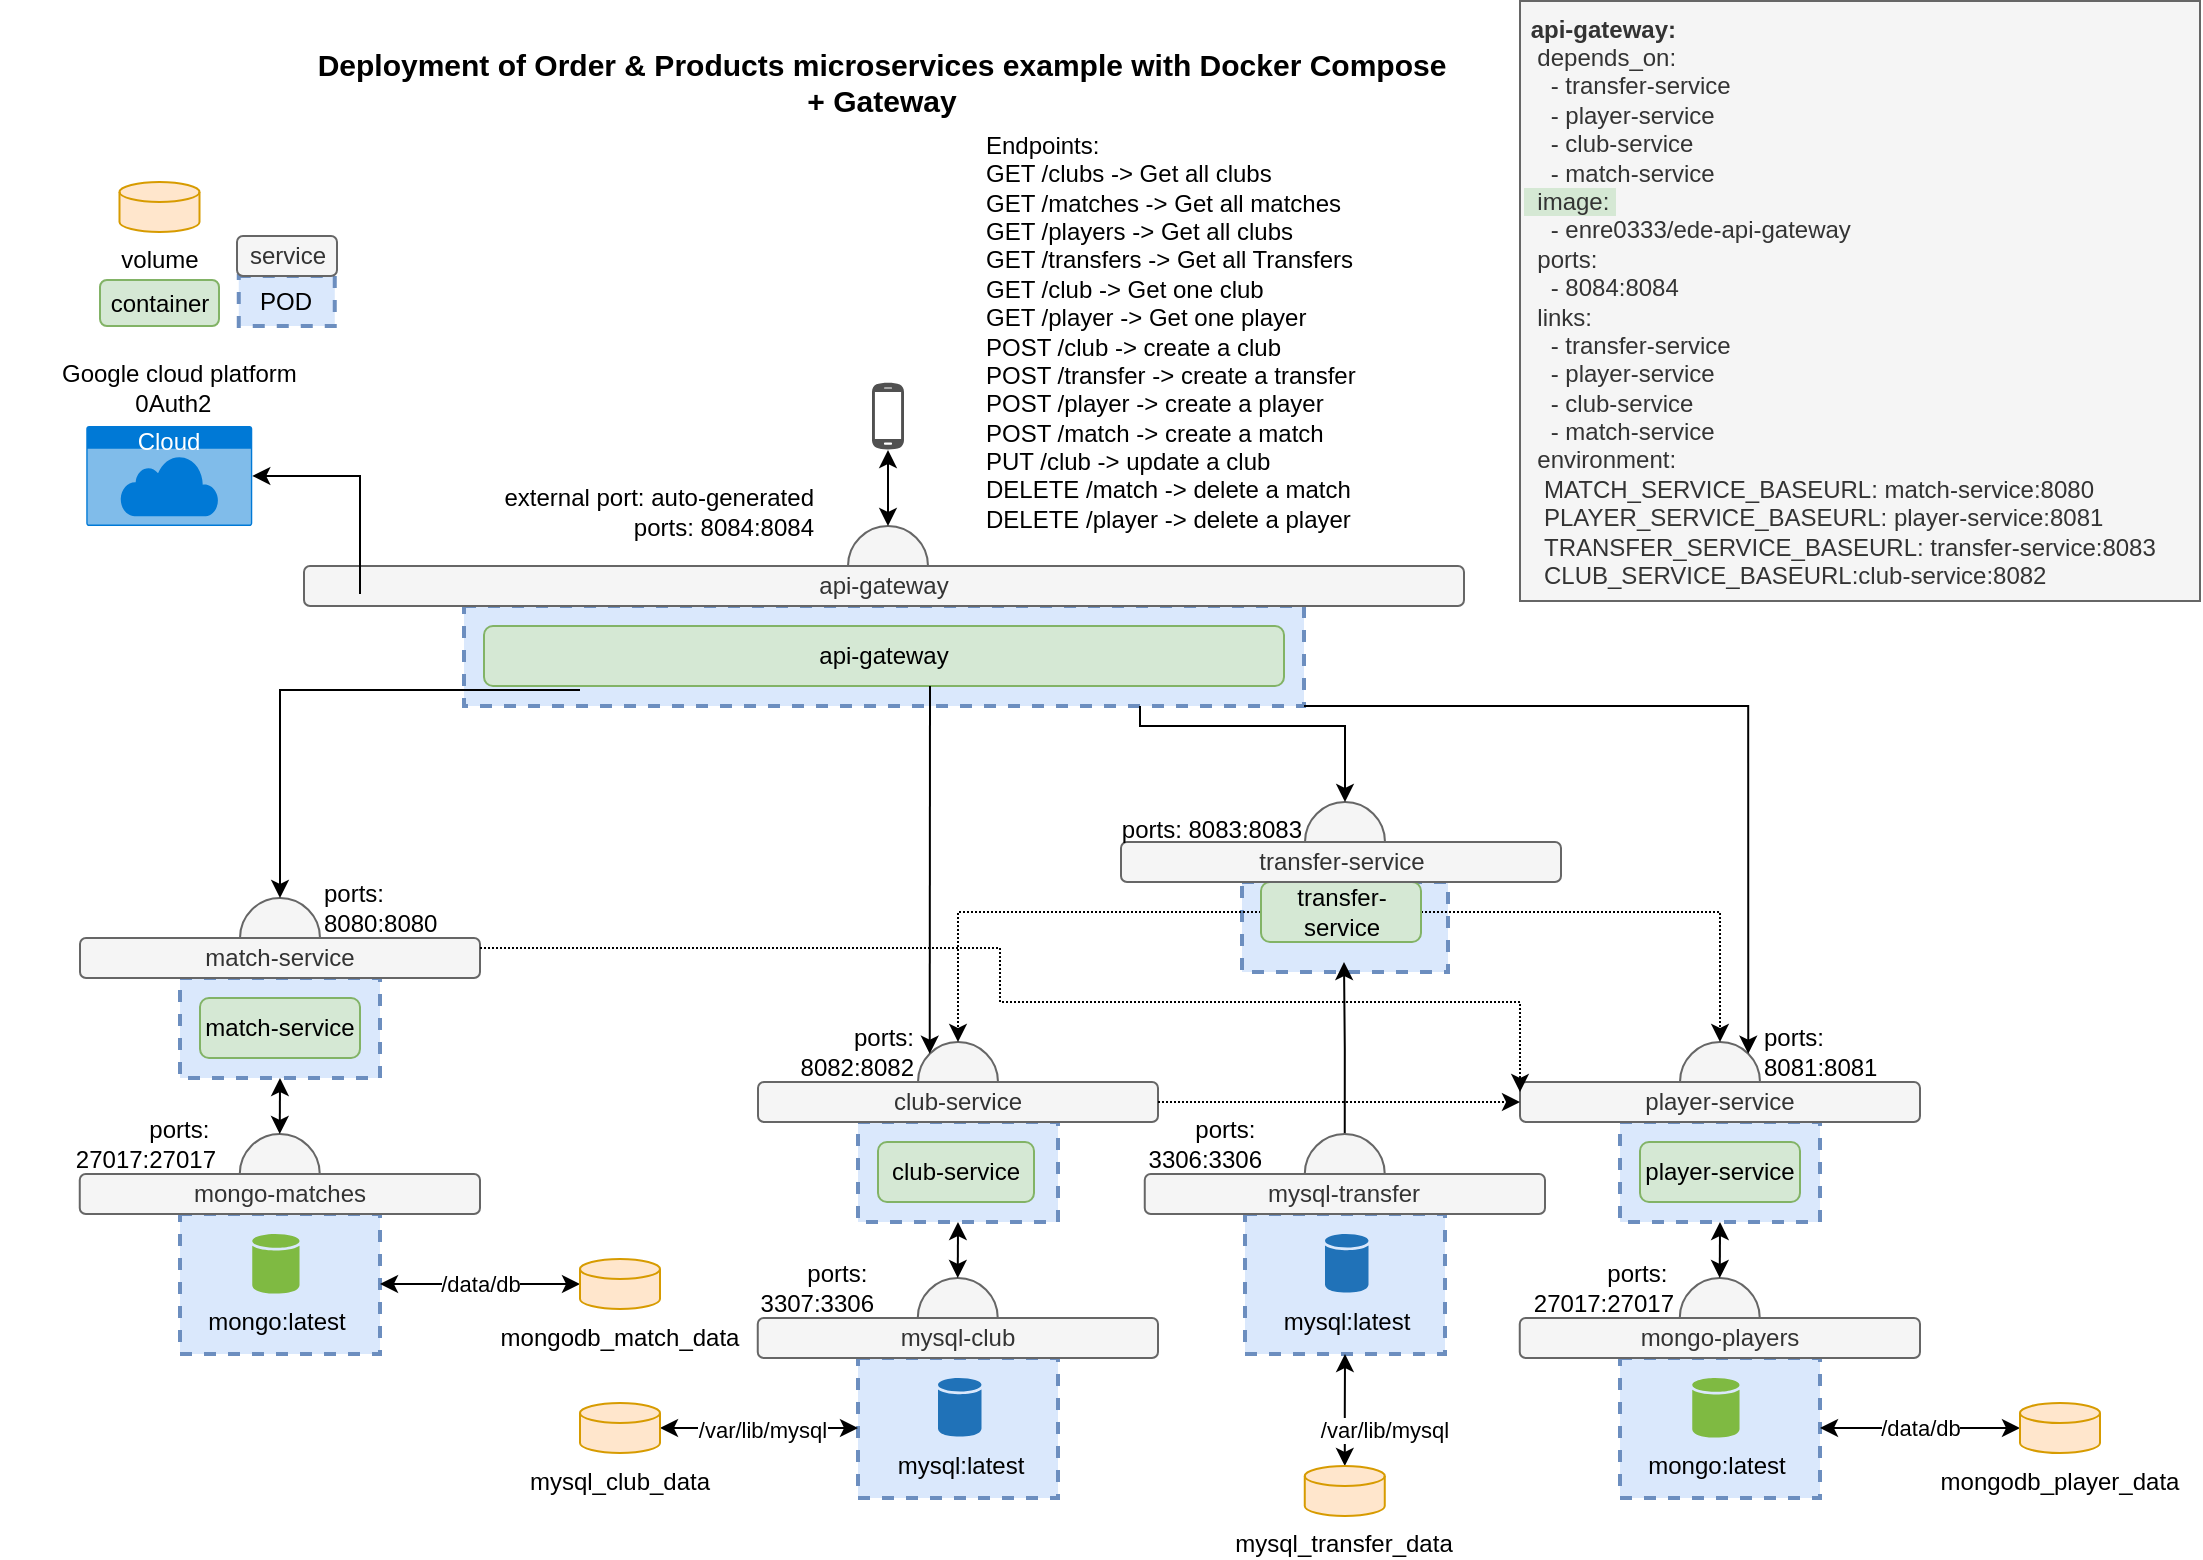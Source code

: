 <mxfile version="22.1.17" type="device">
  <diagram name="Pagina-1" id="ktUSksA7A65I0feHBJkn">
    <mxGraphModel dx="2219" dy="579" grid="1" gridSize="10" guides="1" tooltips="1" connect="1" arrows="1" fold="1" page="1" pageScale="1" pageWidth="1169" pageHeight="827" math="0" shadow="0">
      <root>
        <mxCell id="0" />
        <mxCell id="1" parent="0" />
        <mxCell id="1_Ex-PggShJAfTCzqo_c-1" value="" style="ellipse;whiteSpace=wrap;html=1;aspect=fixed;strokeWidth=1;fillColor=#f5f5f5;strokeColor=#666666;fontColor=#333333;" parent="1" vertex="1">
          <mxGeometry x="830" y="530" width="40" height="40" as="geometry" />
        </mxCell>
        <mxCell id="1_Ex-PggShJAfTCzqo_c-2" value="" style="ellipse;whiteSpace=wrap;html=1;aspect=fixed;strokeWidth=1;fillColor=#f5f5f5;strokeColor=#666666;fontColor=#333333;" parent="1" vertex="1">
          <mxGeometry x="449" y="530" width="40" height="40" as="geometry" />
        </mxCell>
        <mxCell id="1_Ex-PggShJAfTCzqo_c-3" value="" style="rounded=0;whiteSpace=wrap;html=1;strokeColor=#6c8ebf;dashed=1;strokeWidth=2;fillColor=#dae8fc;" parent="1" vertex="1">
          <mxGeometry x="611" y="450" width="103" height="45" as="geometry" />
        </mxCell>
        <mxCell id="1_Ex-PggShJAfTCzqo_c-4" value="" style="rounded=0;whiteSpace=wrap;html=1;strokeColor=#6c8ebf;dashed=1;strokeWidth=2;fillColor=#dae8fc;" parent="1" vertex="1">
          <mxGeometry x="800" y="570" width="100" height="50" as="geometry" />
        </mxCell>
        <mxCell id="1_Ex-PggShJAfTCzqo_c-5" value="" style="rounded=0;whiteSpace=wrap;html=1;strokeColor=#6c8ebf;dashed=1;strokeWidth=2;fillColor=#dae8fc;" parent="1" vertex="1">
          <mxGeometry x="800" y="688" width="100" height="70" as="geometry" />
        </mxCell>
        <mxCell id="1_Ex-PggShJAfTCzqo_c-6" value="" style="rounded=0;whiteSpace=wrap;html=1;strokeColor=#6c8ebf;dashed=1;strokeWidth=2;fillColor=#dae8fc;" parent="1" vertex="1">
          <mxGeometry x="419" y="688" width="100" height="70" as="geometry" />
        </mxCell>
        <mxCell id="1_Ex-PggShJAfTCzqo_c-7" value="" style="rounded=0;whiteSpace=wrap;html=1;strokeColor=#6c8ebf;dashed=1;fillColor=#dae8fc;strokeWidth=2;" parent="1" vertex="1">
          <mxGeometry x="419" y="570" width="100" height="50" as="geometry" />
        </mxCell>
        <mxCell id="1_Ex-PggShJAfTCzqo_c-8" value="club-service" style="rounded=1;whiteSpace=wrap;html=1;fillColor=#d5e8d4;strokeColor=#82b366;" parent="1" vertex="1">
          <mxGeometry x="429" y="580" width="78" height="30" as="geometry" />
        </mxCell>
        <mxCell id="1_Ex-PggShJAfTCzqo_c-9" value="player-service" style="rounded=1;whiteSpace=wrap;html=1;fillColor=#d5e8d4;strokeColor=#82b366;" parent="1" vertex="1">
          <mxGeometry x="810" y="580" width="80" height="30" as="geometry" />
        </mxCell>
        <mxCell id="1_Ex-PggShJAfTCzqo_c-10" value="club-service" style="rounded=1;whiteSpace=wrap;html=1;fillColor=#f5f5f5;strokeColor=#666666;fontColor=#333333;" parent="1" vertex="1">
          <mxGeometry x="369" y="550" width="200" height="20" as="geometry" />
        </mxCell>
        <mxCell id="1_Ex-PggShJAfTCzqo_c-11" value="player-service" style="rounded=1;whiteSpace=wrap;html=1;fillColor=#f5f5f5;strokeColor=#666666;fontColor=#333333;" parent="1" vertex="1">
          <mxGeometry x="750" y="550" width="200" height="20" as="geometry" />
        </mxCell>
        <mxCell id="1_Ex-PggShJAfTCzqo_c-12" value="mongo:latest" style="shadow=0;dashed=0;html=1;strokeColor=none;labelPosition=center;verticalLabelPosition=bottom;verticalAlign=top;outlineConnect=0;align=center;shape=mxgraph.office.databases.database;fillColor=#7FBA42;" parent="1" vertex="1">
          <mxGeometry x="836.13" y="698" width="23.63" height="30" as="geometry" />
        </mxCell>
        <mxCell id="1_Ex-PggShJAfTCzqo_c-13" value="mysql:latest" style="shadow=0;dashed=0;html=1;strokeColor=none;labelPosition=center;verticalLabelPosition=bottom;verticalAlign=top;outlineConnect=0;align=center;shape=mxgraph.office.databases.database;fillColor=#2072B8;" parent="1" vertex="1">
          <mxGeometry x="459" y="698" width="21.75" height="29.5" as="geometry" />
        </mxCell>
        <mxCell id="1_Ex-PggShJAfTCzqo_c-14" style="edgeStyle=orthogonalEdgeStyle;rounded=0;orthogonalLoop=1;jettySize=auto;html=1;exitX=1;exitY=0.5;exitDx=0;exitDy=0;entryX=0.5;entryY=0;entryDx=0;entryDy=0;dashed=1;dashPattern=1 1;" parent="1" source="1_Ex-PggShJAfTCzqo_c-16" target="1_Ex-PggShJAfTCzqo_c-1" edge="1">
          <mxGeometry relative="1" as="geometry" />
        </mxCell>
        <mxCell id="1_Ex-PggShJAfTCzqo_c-15" style="edgeStyle=orthogonalEdgeStyle;rounded=0;orthogonalLoop=1;jettySize=auto;html=1;exitX=0;exitY=0.5;exitDx=0;exitDy=0;entryX=0.5;entryY=0;entryDx=0;entryDy=0;dashed=1;dashPattern=1 1;" parent="1" source="1_Ex-PggShJAfTCzqo_c-16" target="1_Ex-PggShJAfTCzqo_c-2" edge="1">
          <mxGeometry relative="1" as="geometry" />
        </mxCell>
        <mxCell id="1_Ex-PggShJAfTCzqo_c-16" value="transfer-service" style="rounded=1;whiteSpace=wrap;html=1;fillColor=#d5e8d4;strokeColor=#82b366;" parent="1" vertex="1">
          <mxGeometry x="620.5" y="450" width="80" height="30" as="geometry" />
        </mxCell>
        <mxCell id="1_Ex-PggShJAfTCzqo_c-17" value="" style="ellipse;whiteSpace=wrap;html=1;aspect=fixed;strokeWidth=1;fillColor=#f5f5f5;strokeColor=#666666;fontColor=#333333;" parent="1" vertex="1">
          <mxGeometry x="642.5" y="410" width="40" height="40" as="geometry" />
        </mxCell>
        <mxCell id="1_Ex-PggShJAfTCzqo_c-18" value="transfer-service" style="rounded=1;whiteSpace=wrap;html=1;fillColor=#f5f5f5;strokeColor=#666666;fontColor=#333333;" parent="1" vertex="1">
          <mxGeometry x="550.5" y="430" width="220" height="20" as="geometry" />
        </mxCell>
        <mxCell id="1_Ex-PggShJAfTCzqo_c-19" value="" style="pointerEvents=1;shadow=0;dashed=0;html=1;strokeColor=none;fillColor=#505050;labelPosition=center;verticalLabelPosition=bottom;verticalAlign=top;outlineConnect=0;align=center;shape=mxgraph.office.devices.cell_phone_android_standalone;" parent="1" vertex="1">
          <mxGeometry x="426" y="200" width="16" height="34" as="geometry" />
        </mxCell>
        <mxCell id="1_Ex-PggShJAfTCzqo_c-20" value="&lt;div&gt;ports:&lt;/div&gt;&lt;div&gt;8082:&lt;span style=&quot;background-color: initial;&quot;&gt;8082&lt;/span&gt;&lt;/div&gt;" style="text;html=1;strokeColor=none;fillColor=none;align=right;verticalAlign=middle;whiteSpace=wrap;rounded=0;" parent="1" vertex="1">
          <mxGeometry x="340" y="520" width="109" height="30" as="geometry" />
        </mxCell>
        <mxCell id="1_Ex-PggShJAfTCzqo_c-21" value="&lt;div&gt;ports:&lt;/div&gt;&lt;div&gt;8081:&lt;span style=&quot;background-color: initial;&quot;&gt;8081&lt;/span&gt;&lt;/div&gt;" style="text;html=1;strokeColor=none;fillColor=none;align=left;verticalAlign=middle;whiteSpace=wrap;rounded=0;" parent="1" vertex="1">
          <mxGeometry x="870" y="520" width="109" height="30" as="geometry" />
        </mxCell>
        <mxCell id="1_Ex-PggShJAfTCzqo_c-22" value="POD" style="rounded=0;whiteSpace=wrap;html=1;strokeColor=#6c8ebf;dashed=1;fillColor=#dae8fc;strokeWidth=2;" parent="1" vertex="1">
          <mxGeometry x="109.38" y="147" width="48" height="25" as="geometry" />
        </mxCell>
        <mxCell id="1_Ex-PggShJAfTCzqo_c-23" value="service" style="rounded=1;whiteSpace=wrap;html=1;fillColor=#f5f5f5;strokeColor=#666666;fontColor=#333333;" parent="1" vertex="1">
          <mxGeometry x="108.5" y="127" width="50" height="20" as="geometry" />
        </mxCell>
        <mxCell id="1_Ex-PggShJAfTCzqo_c-24" value="" style="ellipse;whiteSpace=wrap;html=1;aspect=fixed;strokeWidth=1;fillColor=#f5f5f5;strokeColor=#666666;fontColor=#333333;" parent="1" vertex="1">
          <mxGeometry x="448.88" y="648" width="40" height="40" as="geometry" />
        </mxCell>
        <mxCell id="1_Ex-PggShJAfTCzqo_c-25" value="mysql-club" style="rounded=1;whiteSpace=wrap;html=1;fillColor=#f5f5f5;strokeColor=#666666;fontColor=#333333;" parent="1" vertex="1">
          <mxGeometry x="368.88" y="668" width="200.12" height="20" as="geometry" />
        </mxCell>
        <mxCell id="1_Ex-PggShJAfTCzqo_c-26" value="&lt;div&gt;&lt;span&gt;ports:&amp;nbsp;&lt;/span&gt;&lt;br&gt;&lt;/div&gt;3307:3306" style="text;html=1;strokeColor=none;fillColor=none;align=right;verticalAlign=middle;whiteSpace=wrap;rounded=0;" parent="1" vertex="1">
          <mxGeometry x="320" y="638" width="109" height="30" as="geometry" />
        </mxCell>
        <mxCell id="1_Ex-PggShJAfTCzqo_c-27" value="" style="endArrow=classic;startArrow=classic;html=1;exitX=0.5;exitY=1;exitDx=0;exitDy=0;entryX=0.5;entryY=0;entryDx=0;entryDy=0;" parent="1" source="1_Ex-PggShJAfTCzqo_c-7" target="1_Ex-PggShJAfTCzqo_c-24" edge="1">
          <mxGeometry width="50" height="50" relative="1" as="geometry">
            <mxPoint x="739" y="620" as="sourcePoint" />
            <mxPoint x="759" y="650" as="targetPoint" />
          </mxGeometry>
        </mxCell>
        <mxCell id="1_Ex-PggShJAfTCzqo_c-28" value="" style="ellipse;whiteSpace=wrap;html=1;aspect=fixed;strokeWidth=1;fillColor=#f5f5f5;strokeColor=#666666;fontColor=#333333;" parent="1" vertex="1">
          <mxGeometry x="829.88" y="648" width="40" height="40" as="geometry" />
        </mxCell>
        <mxCell id="1_Ex-PggShJAfTCzqo_c-29" value="mongo-players" style="rounded=1;whiteSpace=wrap;html=1;fillColor=#f5f5f5;strokeColor=#666666;fontColor=#333333;" parent="1" vertex="1">
          <mxGeometry x="749.88" y="668" width="200.12" height="20" as="geometry" />
        </mxCell>
        <mxCell id="1_Ex-PggShJAfTCzqo_c-30" value="&lt;div&gt;&lt;span&gt;ports:&amp;nbsp;&lt;/span&gt;&lt;br&gt;&lt;/div&gt;27017:27017" style="text;html=1;strokeColor=none;fillColor=none;align=right;verticalAlign=middle;whiteSpace=wrap;rounded=0;" parent="1" vertex="1">
          <mxGeometry x="720" y="638" width="109" height="30" as="geometry" />
        </mxCell>
        <mxCell id="1_Ex-PggShJAfTCzqo_c-31" value="" style="endArrow=classic;startArrow=classic;html=1;exitX=0.5;exitY=1;exitDx=0;exitDy=0;entryX=0.5;entryY=0;entryDx=0;entryDy=0;" parent="1" source="1_Ex-PggShJAfTCzqo_c-4" target="1_Ex-PggShJAfTCzqo_c-28" edge="1">
          <mxGeometry width="50" height="50" relative="1" as="geometry">
            <mxPoint x="570" y="630" as="sourcePoint" />
            <mxPoint x="569.88" y="658" as="targetPoint" />
          </mxGeometry>
        </mxCell>
        <mxCell id="1_Ex-PggShJAfTCzqo_c-33" value="&lt;div&gt;&lt;b&gt;&lt;font style=&quot;font-size: 15px&quot;&gt;Deployment of Order &amp;amp; Products microservices example with Docker Compose&lt;br&gt;+ Gateway&lt;/font&gt;&lt;/b&gt;&lt;/div&gt;" style="text;html=1;strokeColor=none;fillColor=none;align=center;verticalAlign=middle;whiteSpace=wrap;rounded=0;" parent="1" vertex="1">
          <mxGeometry x="82" y="40" width="698" height="20" as="geometry" />
        </mxCell>
        <mxCell id="1_Ex-PggShJAfTCzqo_c-34" style="edgeStyle=orthogonalEdgeStyle;rounded=0;orthogonalLoop=1;jettySize=auto;html=1;entryX=0;entryY=0.5;entryDx=0;entryDy=0;startArrow=classic;startFill=1;" parent="1" source="1_Ex-PggShJAfTCzqo_c-36" target="1_Ex-PggShJAfTCzqo_c-6" edge="1">
          <mxGeometry relative="1" as="geometry" />
        </mxCell>
        <mxCell id="1_Ex-PggShJAfTCzqo_c-35" value="/var/lib/mysql" style="edgeLabel;html=1;align=center;verticalAlign=middle;resizable=0;points=[];" parent="1_Ex-PggShJAfTCzqo_c-34" vertex="1" connectable="0">
          <mxGeometry x="-0.34" y="-1" relative="1" as="geometry">
            <mxPoint x="18" as="offset" />
          </mxGeometry>
        </mxCell>
        <mxCell id="1_Ex-PggShJAfTCzqo_c-36" value="mysql_club_data" style="shape=cylinder3;whiteSpace=wrap;html=1;boundedLbl=1;backgroundOutline=1;size=5;verticalAlign=top;labelPosition=center;verticalLabelPosition=bottom;align=center;fillColor=#ffe6cc;strokeColor=#d79b00;" parent="1" vertex="1">
          <mxGeometry x="280" y="710.5" width="40" height="25" as="geometry" />
        </mxCell>
        <mxCell id="1_Ex-PggShJAfTCzqo_c-37" value="/data/db" style="edgeStyle=orthogonalEdgeStyle;rounded=0;orthogonalLoop=1;jettySize=auto;html=1;entryX=1;entryY=0.5;entryDx=0;entryDy=0;startArrow=classic;startFill=1;" parent="1" source="1_Ex-PggShJAfTCzqo_c-38" target="1_Ex-PggShJAfTCzqo_c-5" edge="1">
          <mxGeometry relative="1" as="geometry" />
        </mxCell>
        <mxCell id="1_Ex-PggShJAfTCzqo_c-38" value="mongodb_player_data" style="shape=cylinder3;whiteSpace=wrap;html=1;boundedLbl=1;backgroundOutline=1;size=5;verticalAlign=top;labelPosition=center;verticalLabelPosition=bottom;align=center;fillColor=#ffe6cc;strokeColor=#d79b00;" parent="1" vertex="1">
          <mxGeometry x="1000" y="710.5" width="40" height="25" as="geometry" />
        </mxCell>
        <mxCell id="1_Ex-PggShJAfTCzqo_c-39" value="container" style="rounded=1;whiteSpace=wrap;html=1;fillColor=#d5e8d4;strokeColor=#82b366;" parent="1" vertex="1">
          <mxGeometry x="40" y="149" width="59.5" height="23" as="geometry" />
        </mxCell>
        <mxCell id="1_Ex-PggShJAfTCzqo_c-40" value="volume" style="shape=cylinder3;whiteSpace=wrap;html=1;boundedLbl=1;backgroundOutline=1;size=5;verticalAlign=top;labelPosition=center;verticalLabelPosition=bottom;align=center;fillColor=#ffe6cc;strokeColor=#d79b00;" parent="1" vertex="1">
          <mxGeometry x="49.75" y="100" width="40" height="25" as="geometry" />
        </mxCell>
        <mxCell id="1_Ex-PggShJAfTCzqo_c-41" value="&lt;div&gt;&lt;b&gt;&amp;nbsp;api-gateway:&lt;/b&gt;&lt;/div&gt;&lt;div&gt;&amp;nbsp; depends_on:&lt;/div&gt;&lt;div&gt;&amp;nbsp; &amp;nbsp; - transfer-service&lt;/div&gt;&lt;div&gt;&amp;nbsp; &amp;nbsp; - player-service&lt;/div&gt;&lt;div&gt;&amp;nbsp; &amp;nbsp; - club-service&lt;/div&gt;&lt;div&gt;&amp;nbsp; &amp;nbsp; - match-service&lt;/div&gt;&lt;div&gt;&lt;span style=&quot;background-color: rgb(213, 232, 212);&quot;&gt;&amp;nbsp; image:&amp;nbsp;&lt;/span&gt;&lt;/div&gt;&amp;nbsp; &amp;nbsp; - enre0333/ede-api-gateway&lt;div&gt;&amp;nbsp; ports:&lt;/div&gt;&lt;div&gt;&amp;nbsp; &amp;nbsp; - 8084:8084&lt;/div&gt;&lt;div&gt;&amp;nbsp; links:&lt;/div&gt;&lt;div&gt;&amp;nbsp; &amp;nbsp; - transfer-service&lt;/div&gt;&lt;div&gt;&amp;nbsp; &amp;nbsp; - player-service&lt;/div&gt;&lt;div&gt;&amp;nbsp; &amp;nbsp; - club-service&lt;/div&gt;&lt;div&gt;&amp;nbsp; &amp;nbsp; - match-service&lt;/div&gt;&lt;div&gt;&amp;nbsp;&amp;nbsp;environment:&lt;br&gt;&lt;/div&gt;&lt;div&gt;&amp;nbsp; &amp;nbsp;MATCH_SERVICE_BASEURL: match-service:8080&lt;/div&gt;&lt;div&gt;&amp;nbsp; &amp;nbsp;PLAYER_SERVICE_BASEURL: player-service:8081&lt;/div&gt;&lt;div&gt;&amp;nbsp; &amp;nbsp;TRANSFER_SERVICE_BASEURL: transfer-service:8083&lt;/div&gt;&lt;div&gt;&amp;nbsp; &amp;nbsp;CLUB_SERVICE_BASEURL:club-service:8082&lt;/div&gt;" style="text;html=1;align=left;verticalAlign=middle;resizable=0;points=[];autosize=1;strokeColor=#666666;fillColor=#f5f5f5;fontColor=#333333;" parent="1" vertex="1">
          <mxGeometry x="750" y="9.5" width="340" height="300" as="geometry" />
        </mxCell>
        <mxCell id="1_Ex-PggShJAfTCzqo_c-42" value="" style="rounded=0;whiteSpace=wrap;html=1;strokeColor=#6c8ebf;dashed=1;strokeWidth=2;fillColor=#dae8fc;" parent="1" vertex="1">
          <mxGeometry x="612.5" y="616" width="100" height="70" as="geometry" />
        </mxCell>
        <mxCell id="1_Ex-PggShJAfTCzqo_c-43" value="mysql:latest" style="shadow=0;dashed=0;html=1;strokeColor=none;labelPosition=center;verticalLabelPosition=bottom;verticalAlign=top;outlineConnect=0;align=center;shape=mxgraph.office.databases.database;fillColor=#2072B8;" parent="1" vertex="1">
          <mxGeometry x="652.5" y="626" width="21.75" height="29.5" as="geometry" />
        </mxCell>
        <mxCell id="1_Ex-PggShJAfTCzqo_c-44" style="edgeStyle=orthogonalEdgeStyle;rounded=0;orthogonalLoop=1;jettySize=auto;html=1;exitX=0.5;exitY=0;exitDx=0;exitDy=0;entryX=0.5;entryY=1;entryDx=0;entryDy=0;" parent="1" source="1_Ex-PggShJAfTCzqo_c-45" edge="1">
          <mxGeometry relative="1" as="geometry">
            <mxPoint x="662" y="490" as="targetPoint" />
          </mxGeometry>
        </mxCell>
        <mxCell id="1_Ex-PggShJAfTCzqo_c-45" value="" style="ellipse;whiteSpace=wrap;html=1;aspect=fixed;strokeWidth=1;fillColor=#f5f5f5;strokeColor=#666666;fontColor=#333333;" parent="1" vertex="1">
          <mxGeometry x="642.38" y="576" width="40" height="40" as="geometry" />
        </mxCell>
        <mxCell id="1_Ex-PggShJAfTCzqo_c-46" value="mysql-transfer" style="rounded=1;whiteSpace=wrap;html=1;fillColor=#f5f5f5;strokeColor=#666666;fontColor=#333333;" parent="1" vertex="1">
          <mxGeometry x="562.38" y="596" width="200.12" height="20" as="geometry" />
        </mxCell>
        <mxCell id="1_Ex-PggShJAfTCzqo_c-47" value="&lt;div&gt;&lt;span&gt;ports:&amp;nbsp;&lt;/span&gt;&lt;br&gt;&lt;/div&gt;3306:3306" style="text;html=1;strokeColor=none;fillColor=none;align=right;verticalAlign=middle;whiteSpace=wrap;rounded=0;" parent="1" vertex="1">
          <mxGeometry x="513.5" y="566" width="109" height="30" as="geometry" />
        </mxCell>
        <mxCell id="1_Ex-PggShJAfTCzqo_c-48" style="edgeStyle=orthogonalEdgeStyle;rounded=0;orthogonalLoop=1;jettySize=auto;html=1;entryX=0.5;entryY=1;entryDx=0;entryDy=0;startArrow=classic;startFill=1;" parent="1" source="1_Ex-PggShJAfTCzqo_c-50" target="1_Ex-PggShJAfTCzqo_c-42" edge="1">
          <mxGeometry relative="1" as="geometry" />
        </mxCell>
        <mxCell id="1_Ex-PggShJAfTCzqo_c-49" value="/var/lib/mysql" style="edgeLabel;html=1;align=center;verticalAlign=middle;resizable=0;points=[];" parent="1_Ex-PggShJAfTCzqo_c-48" vertex="1" connectable="0">
          <mxGeometry x="-0.34" y="-1" relative="1" as="geometry">
            <mxPoint x="18" as="offset" />
          </mxGeometry>
        </mxCell>
        <mxCell id="1_Ex-PggShJAfTCzqo_c-50" value="mysql_transfer_data" style="shape=cylinder3;whiteSpace=wrap;html=1;boundedLbl=1;backgroundOutline=1;size=5;verticalAlign=top;labelPosition=center;verticalLabelPosition=bottom;align=center;fillColor=#ffe6cc;strokeColor=#d79b00;" parent="1" vertex="1">
          <mxGeometry x="642.38" y="742" width="40" height="25" as="geometry" />
        </mxCell>
        <mxCell id="1_Ex-PggShJAfTCzqo_c-51" value="" style="rounded=0;whiteSpace=wrap;html=1;strokeColor=#6c8ebf;dashed=1;strokeWidth=2;fillColor=#dae8fc;" parent="1" vertex="1">
          <mxGeometry x="222" y="312" width="420" height="50" as="geometry" />
        </mxCell>
        <mxCell id="1_Ex-PggShJAfTCzqo_c-54" value="api-gateway" style="rounded=1;whiteSpace=wrap;html=1;fillColor=#d5e8d4;strokeColor=#82b366;" parent="1" vertex="1">
          <mxGeometry x="232" y="322" width="400" height="30" as="geometry" />
        </mxCell>
        <mxCell id="1_Ex-PggShJAfTCzqo_c-55" value="" style="ellipse;whiteSpace=wrap;html=1;aspect=fixed;strokeWidth=1;fillColor=#f5f5f5;strokeColor=#666666;fontColor=#333333;" parent="1" vertex="1">
          <mxGeometry x="414" y="272" width="40" height="40" as="geometry" />
        </mxCell>
        <mxCell id="1_Ex-PggShJAfTCzqo_c-56" value="api-gateway" style="rounded=1;whiteSpace=wrap;html=1;fillColor=#f5f5f5;strokeColor=#666666;fontColor=#333333;" parent="1" vertex="1">
          <mxGeometry x="142" y="292" width="580" height="20" as="geometry" />
        </mxCell>
        <mxCell id="1_Ex-PggShJAfTCzqo_c-57" value="&lt;div&gt;external port: auto-generated&lt;/div&gt;&lt;div&gt;ports: 8084:&lt;span style=&quot;background-color: initial;&quot;&gt;8084&lt;/span&gt;&lt;/div&gt;" style="text;html=1;strokeColor=none;fillColor=none;align=right;verticalAlign=middle;whiteSpace=wrap;rounded=0;" parent="1" vertex="1">
          <mxGeometry x="220.88" y="250" width="178" height="30" as="geometry" />
        </mxCell>
        <mxCell id="1_Ex-PggShJAfTCzqo_c-58" value="" style="endArrow=classic;startArrow=classic;html=1;rounded=0;exitX=0.5;exitY=0;exitDx=0;exitDy=0;" parent="1" source="1_Ex-PggShJAfTCzqo_c-55" target="1_Ex-PggShJAfTCzqo_c-19" edge="1">
          <mxGeometry width="50" height="50" relative="1" as="geometry">
            <mxPoint x="490" y="260" as="sourcePoint" />
            <mxPoint x="540" y="210" as="targetPoint" />
          </mxGeometry>
        </mxCell>
        <mxCell id="1_Ex-PggShJAfTCzqo_c-59" value="Endpoints:&lt;br&gt;GET /clubs -&amp;gt; Get all clubs&lt;br&gt;GET /matches -&amp;gt; Get all matches&lt;br style=&quot;border-color: var(--border-color);&quot;&gt;GET /players -&amp;gt; Get all clubs&lt;br&gt;GET /transfers -&amp;gt; Get all Transfers&lt;br&gt;GET /club -&amp;gt; Get one club&lt;br&gt;GET /player -&amp;gt; Get one player&lt;br style=&quot;border-color: var(--border-color);&quot;&gt;POST /club -&amp;gt; create a club&lt;br&gt;POST /transfer -&amp;gt; create a transfer&lt;br&gt;POST /player -&amp;gt; create a player&lt;br&gt;POST /match -&amp;gt; create a match&lt;br&gt;PUT /club -&amp;gt; update a club&lt;br&gt;DELETE /match -&amp;gt; delete a match&lt;br&gt;DELETE /player -&amp;gt; delete a player" style="text;html=1;strokeColor=none;fillColor=none;align=left;verticalAlign=middle;whiteSpace=wrap;rounded=0;" parent="1" vertex="1">
          <mxGeometry x="480.75" y="70" width="240" height="210" as="geometry" />
        </mxCell>
        <mxCell id="tl4Apbhaj_LTGORyH-z2-3" value="" style="ellipse;whiteSpace=wrap;html=1;aspect=fixed;strokeWidth=1;fillColor=#f5f5f5;strokeColor=#666666;fontColor=#333333;" parent="1" vertex="1">
          <mxGeometry x="110" y="458" width="40" height="40" as="geometry" />
        </mxCell>
        <mxCell id="tl4Apbhaj_LTGORyH-z2-4" value="" style="rounded=0;whiteSpace=wrap;html=1;strokeColor=#6c8ebf;dashed=1;strokeWidth=2;fillColor=#dae8fc;" parent="1" vertex="1">
          <mxGeometry x="80" y="498" width="100" height="50" as="geometry" />
        </mxCell>
        <mxCell id="tl4Apbhaj_LTGORyH-z2-5" value="" style="rounded=0;whiteSpace=wrap;html=1;strokeColor=#6c8ebf;dashed=1;strokeWidth=2;fillColor=#dae8fc;" parent="1" vertex="1">
          <mxGeometry x="80" y="616" width="100" height="70" as="geometry" />
        </mxCell>
        <mxCell id="tl4Apbhaj_LTGORyH-z2-6" value="match-service" style="rounded=1;whiteSpace=wrap;html=1;fillColor=#d5e8d4;strokeColor=#82b366;" parent="1" vertex="1">
          <mxGeometry x="90" y="508" width="80" height="30" as="geometry" />
        </mxCell>
        <mxCell id="tl4Apbhaj_LTGORyH-z2-7" value="match-service" style="rounded=1;whiteSpace=wrap;html=1;fillColor=#f5f5f5;strokeColor=#666666;fontColor=#333333;" parent="1" vertex="1">
          <mxGeometry x="30" y="478" width="200" height="20" as="geometry" />
        </mxCell>
        <mxCell id="tl4Apbhaj_LTGORyH-z2-8" value="mongo:latest" style="shadow=0;dashed=0;html=1;strokeColor=none;labelPosition=center;verticalLabelPosition=bottom;verticalAlign=top;outlineConnect=0;align=center;shape=mxgraph.office.databases.database;fillColor=#7FBA42;" parent="1" vertex="1">
          <mxGeometry x="116.13" y="626" width="23.63" height="30" as="geometry" />
        </mxCell>
        <mxCell id="tl4Apbhaj_LTGORyH-z2-9" value="&lt;div&gt;ports:&lt;/div&gt;&lt;div&gt;8080:&lt;span style=&quot;background-color: initial;&quot;&gt;8080&lt;/span&gt;&lt;/div&gt;" style="text;html=1;strokeColor=none;fillColor=none;align=left;verticalAlign=middle;whiteSpace=wrap;rounded=0;" parent="1" vertex="1">
          <mxGeometry x="150" y="448" width="109" height="30" as="geometry" />
        </mxCell>
        <mxCell id="tl4Apbhaj_LTGORyH-z2-10" value="" style="ellipse;whiteSpace=wrap;html=1;aspect=fixed;strokeWidth=1;fillColor=#f5f5f5;strokeColor=#666666;fontColor=#333333;" parent="1" vertex="1">
          <mxGeometry x="109.88" y="576" width="40" height="40" as="geometry" />
        </mxCell>
        <mxCell id="tl4Apbhaj_LTGORyH-z2-11" value="mongo-matches" style="rounded=1;whiteSpace=wrap;html=1;fillColor=#f5f5f5;strokeColor=#666666;fontColor=#333333;" parent="1" vertex="1">
          <mxGeometry x="29.88" y="596" width="200.12" height="20" as="geometry" />
        </mxCell>
        <mxCell id="tl4Apbhaj_LTGORyH-z2-12" value="" style="endArrow=classic;startArrow=classic;html=1;exitX=0.5;exitY=1;exitDx=0;exitDy=0;entryX=0.5;entryY=0;entryDx=0;entryDy=0;" parent="1" source="tl4Apbhaj_LTGORyH-z2-4" target="tl4Apbhaj_LTGORyH-z2-10" edge="1">
          <mxGeometry width="50" height="50" relative="1" as="geometry">
            <mxPoint x="-150" y="558" as="sourcePoint" />
            <mxPoint x="-150.12" y="586" as="targetPoint" />
          </mxGeometry>
        </mxCell>
        <mxCell id="tl4Apbhaj_LTGORyH-z2-13" value="/data/db" style="edgeStyle=orthogonalEdgeStyle;rounded=0;orthogonalLoop=1;jettySize=auto;html=1;entryX=1;entryY=0.5;entryDx=0;entryDy=0;startArrow=classic;startFill=1;" parent="1" source="tl4Apbhaj_LTGORyH-z2-14" target="tl4Apbhaj_LTGORyH-z2-5" edge="1">
          <mxGeometry relative="1" as="geometry" />
        </mxCell>
        <mxCell id="tl4Apbhaj_LTGORyH-z2-14" value="mongodb_match_data" style="shape=cylinder3;whiteSpace=wrap;html=1;boundedLbl=1;backgroundOutline=1;size=5;verticalAlign=top;labelPosition=center;verticalLabelPosition=bottom;align=center;fillColor=#ffe6cc;strokeColor=#d79b00;" parent="1" vertex="1">
          <mxGeometry x="280" y="638.5" width="40" height="25" as="geometry" />
        </mxCell>
        <mxCell id="tl4Apbhaj_LTGORyH-z2-16" value="&lt;div&gt;&lt;span&gt;ports:&amp;nbsp;&lt;/span&gt;&lt;br&gt;&lt;/div&gt;27017:27017" style="text;html=1;strokeColor=none;fillColor=none;align=right;verticalAlign=middle;whiteSpace=wrap;rounded=0;" parent="1" vertex="1">
          <mxGeometry x="-9.5" y="566" width="109" height="30" as="geometry" />
        </mxCell>
        <mxCell id="tl4Apbhaj_LTGORyH-z2-17" value="" style="edgeStyle=orthogonalEdgeStyle;rounded=0;orthogonalLoop=1;jettySize=auto;html=1;entryX=0;entryY=0;entryDx=0;entryDy=0;" parent="1" target="1_Ex-PggShJAfTCzqo_c-2" edge="1">
          <mxGeometry relative="1" as="geometry">
            <Array as="points">
              <mxPoint x="455" y="352" />
            </Array>
            <mxPoint x="455" y="352" as="sourcePoint" />
            <mxPoint x="864" y="536" as="targetPoint" />
          </mxGeometry>
        </mxCell>
        <mxCell id="1_Ex-PggShJAfTCzqo_c-32" value="&lt;div&gt;&lt;span style=&quot;background-color: initial;&quot;&gt;ports: 8083&lt;/span&gt;&lt;span style=&quot;background-color: initial;&quot;&gt;:&lt;/span&gt;&lt;span style=&quot;background-color: initial;&quot;&gt;8083&lt;/span&gt;&lt;/div&gt;" style="text;html=1;strokeColor=none;fillColor=none;align=right;verticalAlign=middle;whiteSpace=wrap;rounded=0;" parent="1" vertex="1">
          <mxGeometry x="464.5" y="414" width="178" height="20" as="geometry" />
        </mxCell>
        <mxCell id="tl4Apbhaj_LTGORyH-z2-18" value="" style="edgeStyle=orthogonalEdgeStyle;rounded=0;orthogonalLoop=1;jettySize=auto;html=1;entryX=1;entryY=0;entryDx=0;entryDy=0;" parent="1" source="1_Ex-PggShJAfTCzqo_c-51" target="1_Ex-PggShJAfTCzqo_c-1" edge="1">
          <mxGeometry relative="1" as="geometry">
            <Array as="points">
              <mxPoint x="864" y="362" />
            </Array>
            <mxPoint x="650" y="360" as="sourcePoint" />
            <mxPoint x="465" y="546" as="targetPoint" />
          </mxGeometry>
        </mxCell>
        <mxCell id="tl4Apbhaj_LTGORyH-z2-19" value="" style="edgeStyle=orthogonalEdgeStyle;rounded=0;orthogonalLoop=1;jettySize=auto;html=1;entryX=0.5;entryY=0;entryDx=0;entryDy=0;" parent="1" target="tl4Apbhaj_LTGORyH-z2-3" edge="1">
          <mxGeometry relative="1" as="geometry">
            <Array as="points">
              <mxPoint x="130" y="354" />
            </Array>
            <mxPoint x="280" y="354" as="sourcePoint" />
            <mxPoint x="280" y="538" as="targetPoint" />
          </mxGeometry>
        </mxCell>
        <mxCell id="tl4Apbhaj_LTGORyH-z2-20" value="" style="edgeStyle=orthogonalEdgeStyle;rounded=0;orthogonalLoop=1;jettySize=auto;html=1;entryX=0.5;entryY=0;entryDx=0;entryDy=0;" parent="1" source="1_Ex-PggShJAfTCzqo_c-51" target="1_Ex-PggShJAfTCzqo_c-17" edge="1">
          <mxGeometry relative="1" as="geometry">
            <Array as="points">
              <mxPoint x="560" y="372" />
              <mxPoint x="663" y="372" />
            </Array>
            <mxPoint x="652" y="372" as="sourcePoint" />
            <mxPoint x="874" y="546" as="targetPoint" />
          </mxGeometry>
        </mxCell>
        <mxCell id="E0Kz2hQuF3JX-YQXsJVL-1" value="Cloud" style="html=1;whiteSpace=wrap;strokeColor=none;fillColor=#0079D6;labelPosition=center;verticalLabelPosition=middle;verticalAlign=top;align=center;fontSize=12;outlineConnect=0;spacingTop=-6;fontColor=#FFFFFF;sketch=0;shape=mxgraph.sitemap.cloud;" parent="1" vertex="1">
          <mxGeometry x="33.13" y="222" width="83" height="50" as="geometry" />
        </mxCell>
        <mxCell id="E0Kz2hQuF3JX-YQXsJVL-2" value="" style="edgeStyle=orthogonalEdgeStyle;rounded=0;orthogonalLoop=1;jettySize=auto;html=1;" parent="1" target="E0Kz2hQuF3JX-YQXsJVL-1" edge="1">
          <mxGeometry relative="1" as="geometry">
            <Array as="points">
              <mxPoint x="170" y="306" />
              <mxPoint x="170" y="230" />
            </Array>
            <mxPoint x="170" y="300" as="sourcePoint" />
            <mxPoint x="72" y="410" as="targetPoint" />
          </mxGeometry>
        </mxCell>
        <mxCell id="E0Kz2hQuF3JX-YQXsJVL-3" value="Google cloud platform&lt;br&gt;&amp;nbsp; &amp;nbsp; &amp;nbsp; &amp;nbsp; &amp;nbsp; &amp;nbsp;0Auth2" style="text;html=1;strokeColor=none;fillColor=none;align=left;verticalAlign=middle;whiteSpace=wrap;rounded=0;" parent="1" vertex="1">
          <mxGeometry x="19.0" y="184" width="240" height="38" as="geometry" />
        </mxCell>
        <mxCell id="mxs_m1UhEm-IB-wUmCAv-1" style="edgeStyle=orthogonalEdgeStyle;rounded=0;orthogonalLoop=1;jettySize=auto;html=1;exitX=1;exitY=0.25;exitDx=0;exitDy=0;entryX=0;entryY=0.25;entryDx=0;entryDy=0;dashed=1;dashPattern=1 1;" edge="1" parent="1" source="tl4Apbhaj_LTGORyH-z2-7" target="1_Ex-PggShJAfTCzqo_c-11">
          <mxGeometry relative="1" as="geometry">
            <mxPoint x="631" y="475" as="sourcePoint" />
            <mxPoint x="479" y="540" as="targetPoint" />
            <Array as="points">
              <mxPoint x="490" y="483" />
              <mxPoint x="490" y="510" />
              <mxPoint x="750" y="510" />
            </Array>
          </mxGeometry>
        </mxCell>
        <mxCell id="mxs_m1UhEm-IB-wUmCAv-2" style="edgeStyle=orthogonalEdgeStyle;rounded=0;orthogonalLoop=1;jettySize=auto;html=1;exitX=1;exitY=0.5;exitDx=0;exitDy=0;dashed=1;dashPattern=1 1;" edge="1" parent="1" source="1_Ex-PggShJAfTCzqo_c-10" target="1_Ex-PggShJAfTCzqo_c-11">
          <mxGeometry relative="1" as="geometry">
            <mxPoint x="631" y="475" as="sourcePoint" />
            <mxPoint x="479" y="540" as="targetPoint" />
          </mxGeometry>
        </mxCell>
      </root>
    </mxGraphModel>
  </diagram>
</mxfile>
